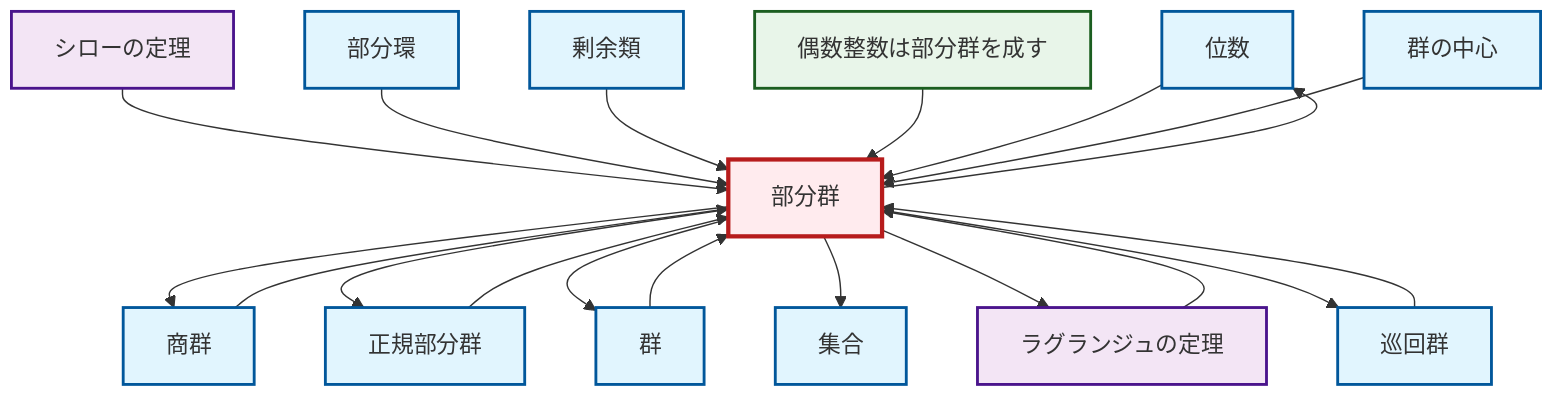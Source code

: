 graph TD
    classDef definition fill:#e1f5fe,stroke:#01579b,stroke-width:2px
    classDef theorem fill:#f3e5f5,stroke:#4a148c,stroke-width:2px
    classDef axiom fill:#fff3e0,stroke:#e65100,stroke-width:2px
    classDef example fill:#e8f5e9,stroke:#1b5e20,stroke-width:2px
    classDef current fill:#ffebee,stroke:#b71c1c,stroke-width:3px
    def-order["位数"]:::definition
    thm-lagrange["ラグランジュの定理"]:::theorem
    def-subring["部分環"]:::definition
    def-normal-subgroup["正規部分群"]:::definition
    def-subgroup["部分群"]:::definition
    def-center-of-group["群の中心"]:::definition
    ex-even-integers-subgroup["偶数整数は部分群を成す"]:::example
    def-coset["剰余類"]:::definition
    def-cyclic-group["巡回群"]:::definition
    def-set["集合"]:::definition
    def-group["群"]:::definition
    thm-sylow["シローの定理"]:::theorem
    def-quotient-group["商群"]:::definition
    thm-sylow --> def-subgroup
    def-subring --> def-subgroup
    def-coset --> def-subgroup
    ex-even-integers-subgroup --> def-subgroup
    def-group --> def-subgroup
    thm-lagrange --> def-subgroup
    def-subgroup --> def-quotient-group
    def-subgroup --> def-normal-subgroup
    def-subgroup --> def-group
    def-subgroup --> def-set
    def-order --> def-subgroup
    def-cyclic-group --> def-subgroup
    def-subgroup --> thm-lagrange
    def-center-of-group --> def-subgroup
    def-normal-subgroup --> def-subgroup
    def-quotient-group --> def-subgroup
    def-subgroup --> def-order
    def-subgroup --> def-cyclic-group
    class def-subgroup current